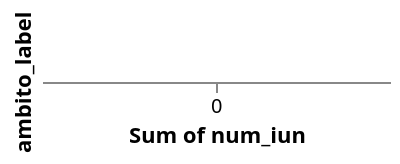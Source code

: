 {
  "$schema": "https://vega.github.io/schema/vega-lite/v5.json",
  "data": {
    "name": "myData"
  },
  "transform": [
    {
      "calculate": "datum.ambito === 'Riscossione Coattiva' || datum.ambito === 'Ordinanze' || datum.ambito === 'Decreto' ? datum.ambito + '*' : datum.ambito",
      "as": "ambito_label"
    }
  ],
  "height": { "step": 56 },
  "width": "container",
  "encoding": {
    "y": {
      "field": "ambito_label",
      "sort": { "field": "num_iun", "order": "descending", "op": "sum" },
      "scale": { "padding": 0 },
      "axis": {
        "domain": false,
        "labelAlign": "left",
        "labelLimit": 0,
        "labelOffset": -20,
        "labelPadding": 0,
        "ticks": false
      }
    }
  },
  "layer": [
    {
      "mark": { "type": "bar", "height": 19 },
      "encoding": {
        "x": {
          "field": "num_iun",
          "type": "quantitative",
          "aggregate": "sum",
          "axis": { "format": "~s", "gridDash": [21, 35], "gridDashOffset": 38 }
        }
      }
    },
    {
      "mark": { "type": "bar", "tooltip": true, "color": "transparent" },
      "encoding": {
        "tooltip": [
          { "field": "ambito", "title": "Ambito" },
          {
            "field": "num_iun",
            "aggregate": "sum",
            "title": "Notifiche",
            "format": ",d"
          }
        ]
      }
    },
    {
      "mark": {
        "type": "text",
        "align": "left",
        "baseline": "middle",
        "dx": 2,
        "dy": 0
      },
      "encoding": {
        "x": {
          "field": "num_iun",
          "type": "quantitative",
          "aggregate": "sum"
        },
        "text": {
          "field": "num_iun",
          "type": "quantitative",
          "aggregate": "sum",
          "format": ",d"
        }
      }
    }
  ]
}
